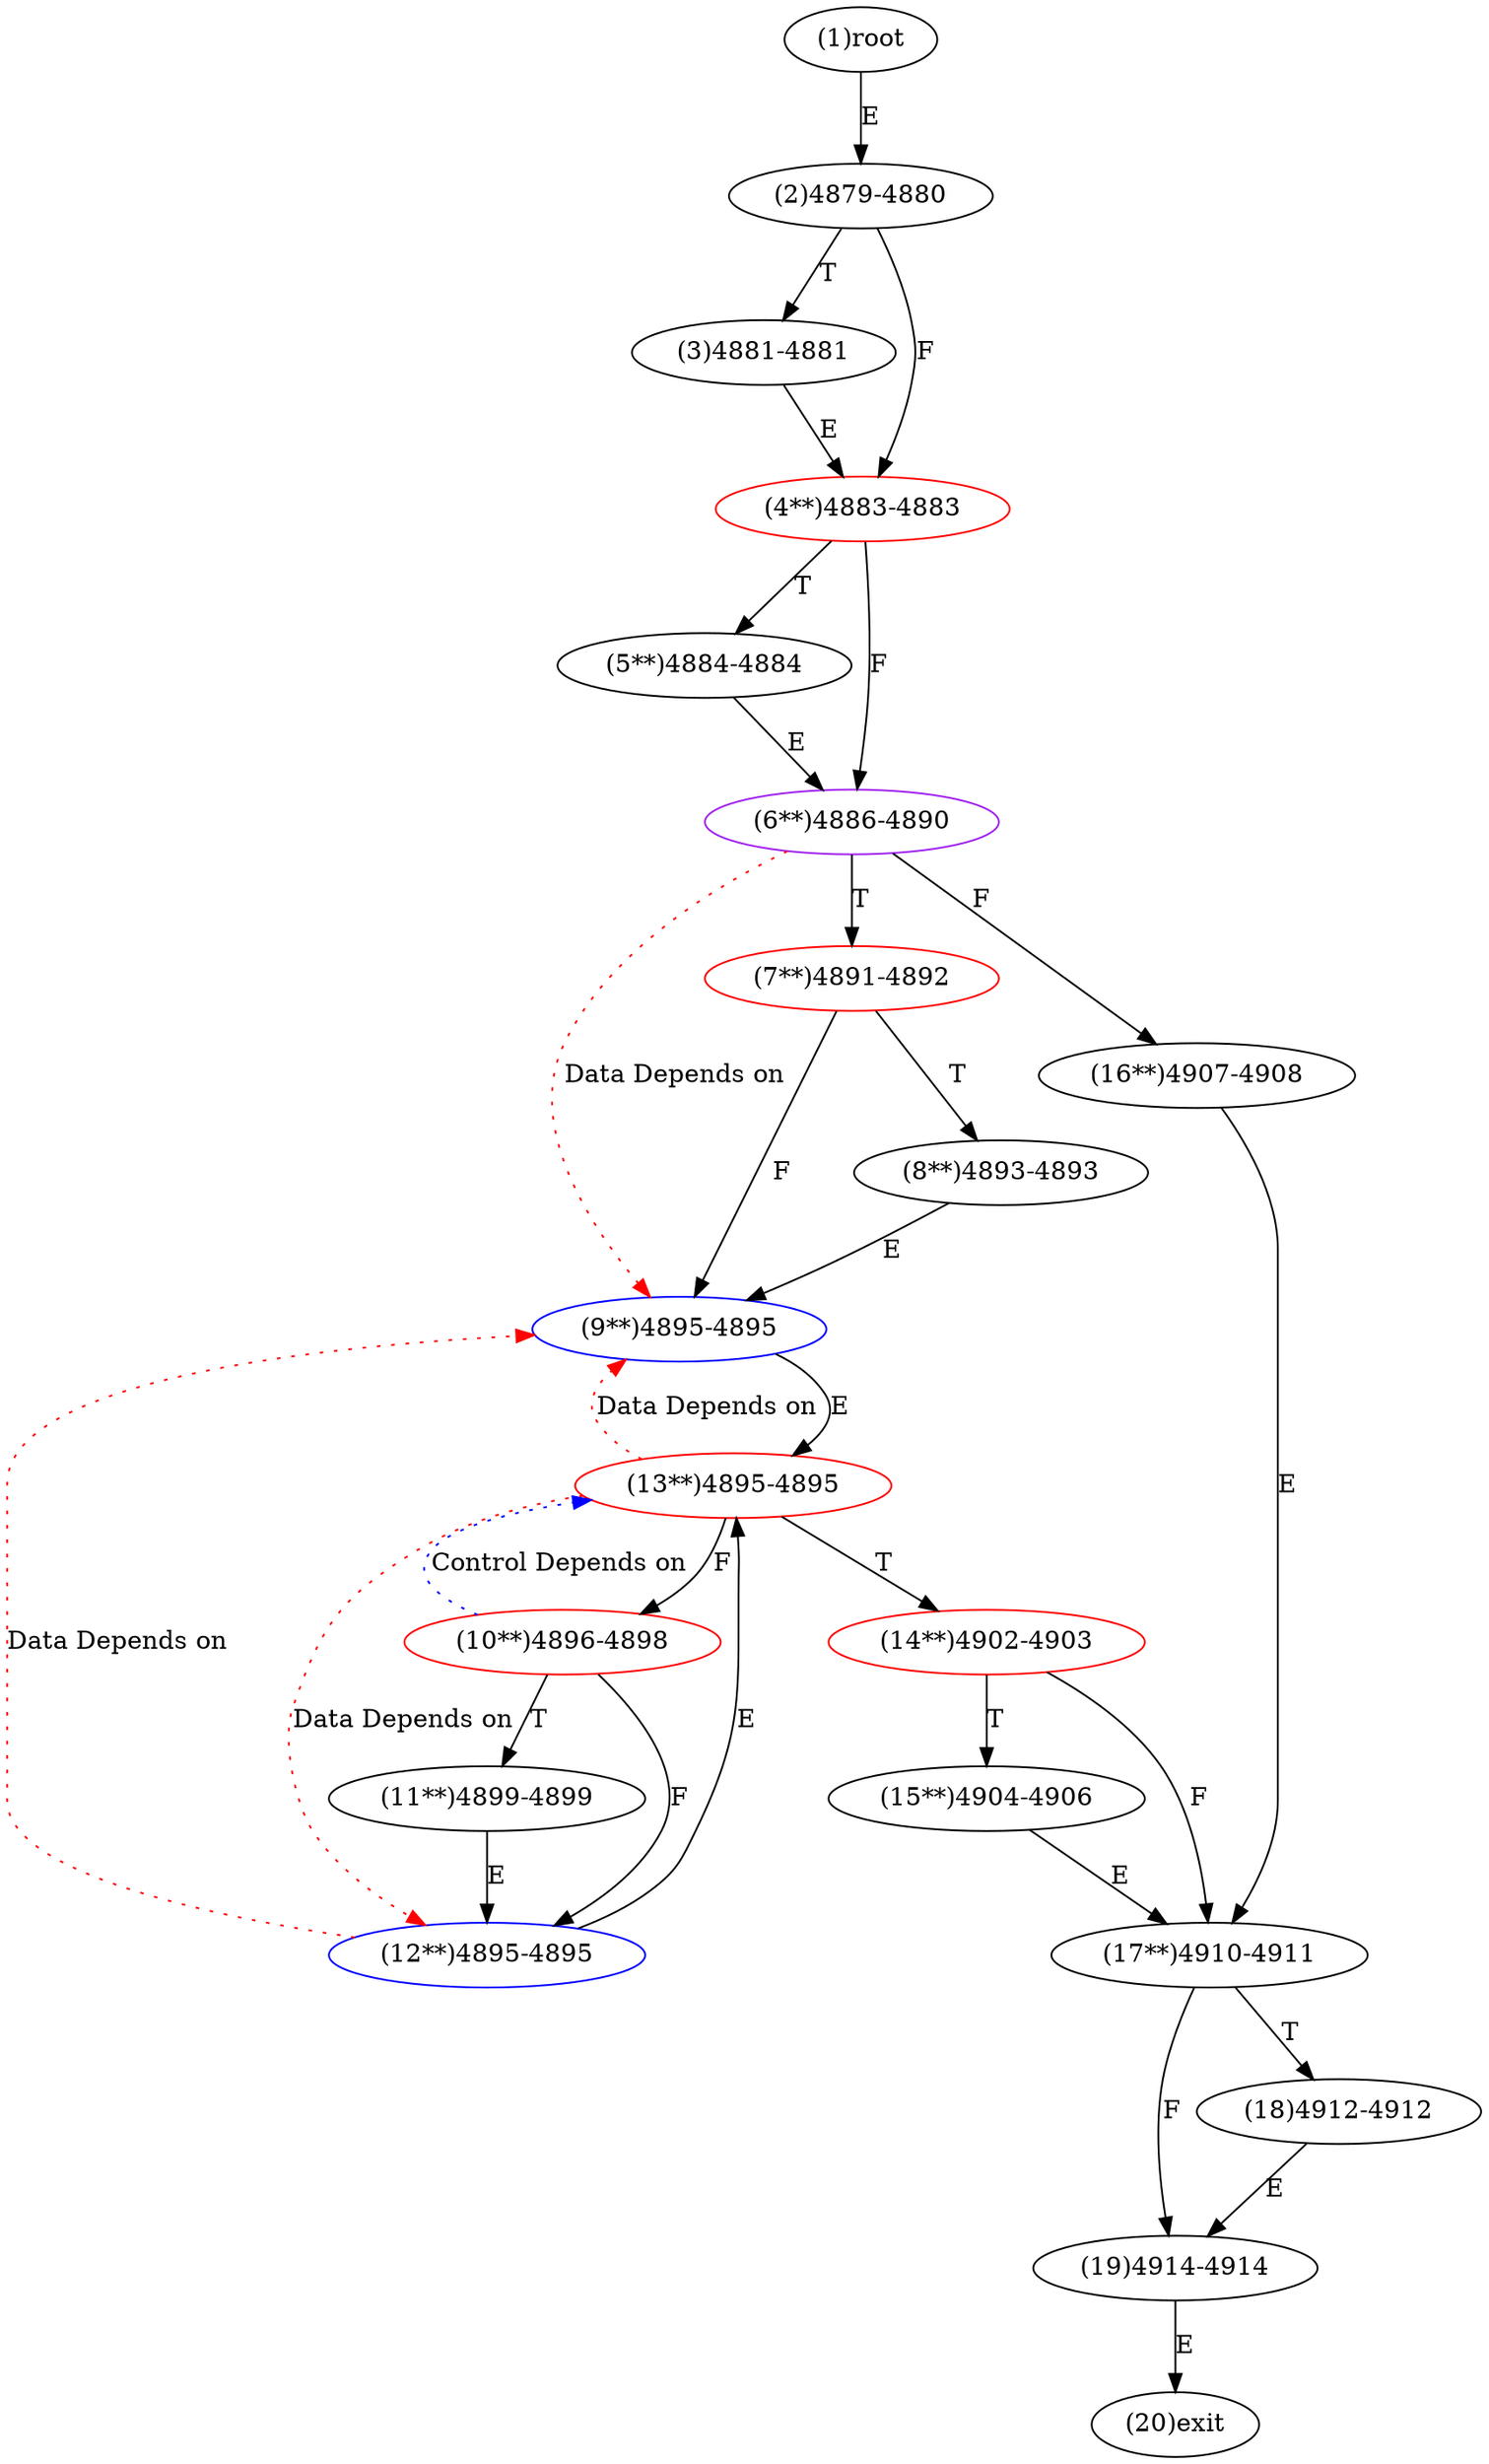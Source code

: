 digraph "" { 
1[ label="(1)root"];
2[ label="(2)4879-4880"];
3[ label="(3)4881-4881"];
4[ label="(4**)4883-4883",color=red];
5[ label="(5**)4884-4884"];
6[ label="(6**)4886-4890",color=purple];
7[ label="(7**)4891-4892",color=red];
8[ label="(8**)4893-4893"];
9[ label="(9**)4895-4895",color=blue];
10[ label="(10**)4896-4898",color=red];
11[ label="(11**)4899-4899"];
12[ label="(12**)4895-4895",color=blue];
13[ label="(13**)4895-4895",color=red];
14[ label="(14**)4902-4903",color=red];
15[ label="(15**)4904-4906"];
17[ label="(17**)4910-4911"];
16[ label="(16**)4907-4908"];
19[ label="(19)4914-4914"];
18[ label="(18)4912-4912"];
20[ label="(20)exit"];
1->2[ label="E"];
2->4[ label="F"];
2->3[ label="T"];
3->4[ label="E"];
4->6[ label="F"];
4->5[ label="T"];
5->6[ label="E"];
6->16[ label="F"];
6->7[ label="T"];
7->9[ label="F"];
7->8[ label="T"];
8->9[ label="E"];
9->13[ label="E"];
10->12[ label="F"];
10->11[ label="T"];
11->12[ label="E"];
12->13[ label="E"];
13->10[ label="F"];
13->14[ label="T"];
14->17[ label="F"];
14->15[ label="T"];
15->17[ label="E"];
16->17[ label="E"];
17->19[ label="F"];
17->18[ label="T"];
18->19[ label="E"];
19->20[ label="E"];
6->9[ color="red" label="Data Depends on" style = dotted ];
10->13[ color="blue" label="Control Depends on" style = dotted ];
12->9[ color="red" label="Data Depends on" style = dotted ];
13->12[ color="red" label="Data Depends on" style = dotted ];
13->9[ color="red" label="Data Depends on" style = dotted ];
}